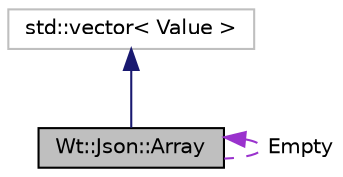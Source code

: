 digraph "Wt::Json::Array"
{
 // LATEX_PDF_SIZE
  edge [fontname="Helvetica",fontsize="10",labelfontname="Helvetica",labelfontsize="10"];
  node [fontname="Helvetica",fontsize="10",shape=record];
  Node1 [label="Wt::Json::Array",height=0.2,width=0.4,color="black", fillcolor="grey75", style="filled", fontcolor="black",tooltip="A JSON array."];
  Node2 -> Node1 [dir="back",color="midnightblue",fontsize="10",style="solid"];
  Node2 [label="std::vector\< Value \>",height=0.2,width=0.4,color="grey75", fillcolor="white", style="filled",tooltip=" "];
  Node1 -> Node1 [dir="back",color="darkorchid3",fontsize="10",style="dashed",label=" Empty" ];
}
